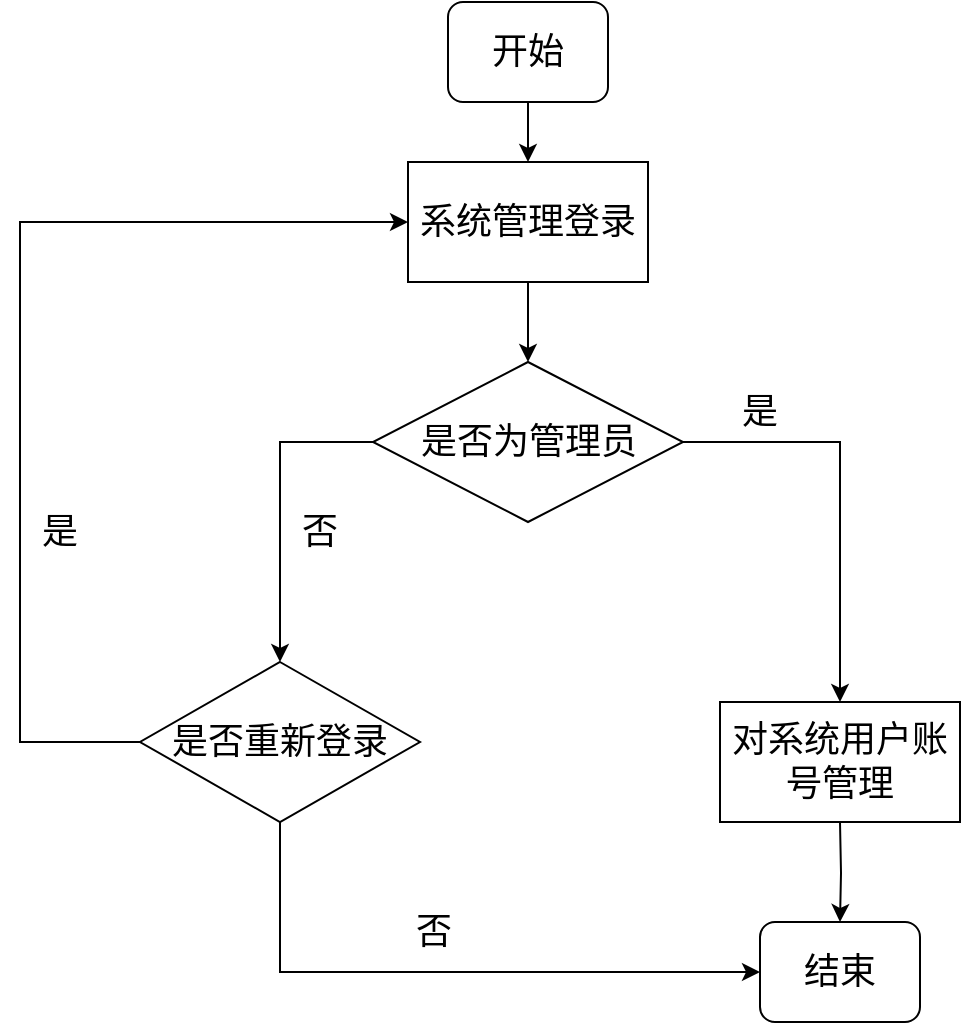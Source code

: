 <mxfile version="15.4.1" type="github">
  <diagram id="lZQxwI-y2GjDnsMBc-3T" name="Page-1">
    <mxGraphModel dx="1038" dy="547" grid="1" gridSize="10" guides="1" tooltips="1" connect="1" arrows="1" fold="1" page="1" pageScale="1" pageWidth="827" pageHeight="1169" math="0" shadow="0">
      <root>
        <mxCell id="0" />
        <mxCell id="1" parent="0" />
        <mxCell id="2OkgCC5kkeYmVZjb-TXa-1" value="&lt;font style=&quot;font-size: 18px&quot;&gt;开始&lt;/font&gt;" style="rounded=1;whiteSpace=wrap;html=1;" vertex="1" parent="1">
          <mxGeometry x="334" y="90" width="80" height="50" as="geometry" />
        </mxCell>
        <mxCell id="2OkgCC5kkeYmVZjb-TXa-3" value="结束" style="rounded=1;whiteSpace=wrap;html=1;fontSize=18;" vertex="1" parent="1">
          <mxGeometry x="490" y="550" width="80" height="50" as="geometry" />
        </mxCell>
        <mxCell id="2OkgCC5kkeYmVZjb-TXa-4" value="系统管理登录" style="rounded=0;whiteSpace=wrap;html=1;fontSize=18;" vertex="1" parent="1">
          <mxGeometry x="314" y="170" width="120" height="60" as="geometry" />
        </mxCell>
        <mxCell id="2OkgCC5kkeYmVZjb-TXa-6" value="&lt;span&gt;是否为管理员&lt;/span&gt;" style="rhombus;whiteSpace=wrap;html=1;fontSize=18;" vertex="1" parent="1">
          <mxGeometry x="296.5" y="270" width="155" height="80" as="geometry" />
        </mxCell>
        <mxCell id="2OkgCC5kkeYmVZjb-TXa-9" value="对系统用户账号管理" style="rounded=0;whiteSpace=wrap;html=1;fontSize=18;" vertex="1" parent="1">
          <mxGeometry x="470" y="440" width="120" height="60" as="geometry" />
        </mxCell>
        <mxCell id="2OkgCC5kkeYmVZjb-TXa-10" value="是否重新登录" style="rhombus;whiteSpace=wrap;html=1;fontSize=18;" vertex="1" parent="1">
          <mxGeometry x="180" y="420" width="140" height="80" as="geometry" />
        </mxCell>
        <mxCell id="2OkgCC5kkeYmVZjb-TXa-11" value="" style="endArrow=classic;html=1;rounded=0;fontSize=18;edgeStyle=orthogonalEdgeStyle;exitX=1;exitY=0.5;exitDx=0;exitDy=0;" edge="1" parent="1" source="2OkgCC5kkeYmVZjb-TXa-6" target="2OkgCC5kkeYmVZjb-TXa-9">
          <mxGeometry width="50" height="50" relative="1" as="geometry">
            <mxPoint x="500" y="350" as="sourcePoint" />
            <mxPoint x="550" y="410" as="targetPoint" />
            <Array as="points">
              <mxPoint x="530" y="310" />
            </Array>
          </mxGeometry>
        </mxCell>
        <mxCell id="2OkgCC5kkeYmVZjb-TXa-13" value="" style="endArrow=classic;html=1;rounded=0;fontSize=18;edgeStyle=orthogonalEdgeStyle;exitX=0;exitY=0.5;exitDx=0;exitDy=0;" edge="1" parent="1" source="2OkgCC5kkeYmVZjb-TXa-6">
          <mxGeometry width="50" height="50" relative="1" as="geometry">
            <mxPoint x="210" y="310" as="sourcePoint" />
            <mxPoint x="250" y="420" as="targetPoint" />
            <Array as="points">
              <mxPoint x="250" y="310" />
            </Array>
          </mxGeometry>
        </mxCell>
        <mxCell id="2OkgCC5kkeYmVZjb-TXa-15" value="" style="endArrow=classic;html=1;rounded=0;fontSize=18;edgeStyle=orthogonalEdgeStyle;exitX=0.5;exitY=1;exitDx=0;exitDy=0;entryX=0;entryY=0.5;entryDx=0;entryDy=0;" edge="1" parent="1" source="2OkgCC5kkeYmVZjb-TXa-10" target="2OkgCC5kkeYmVZjb-TXa-3">
          <mxGeometry width="50" height="50" relative="1" as="geometry">
            <mxPoint x="390" y="380" as="sourcePoint" />
            <mxPoint x="440" y="330" as="targetPoint" />
            <Array as="points">
              <mxPoint x="250" y="575" />
            </Array>
          </mxGeometry>
        </mxCell>
        <mxCell id="2OkgCC5kkeYmVZjb-TXa-17" value="" style="endArrow=classic;html=1;rounded=0;fontSize=18;edgeStyle=orthogonalEdgeStyle;entryX=0;entryY=0.5;entryDx=0;entryDy=0;exitX=0;exitY=0.5;exitDx=0;exitDy=0;" edge="1" parent="1" source="2OkgCC5kkeYmVZjb-TXa-10" target="2OkgCC5kkeYmVZjb-TXa-4">
          <mxGeometry width="50" height="50" relative="1" as="geometry">
            <mxPoint x="70" y="250" as="sourcePoint" />
            <mxPoint x="120" y="200" as="targetPoint" />
            <Array as="points">
              <mxPoint x="120" y="460" />
              <mxPoint x="120" y="200" />
            </Array>
          </mxGeometry>
        </mxCell>
        <mxCell id="2OkgCC5kkeYmVZjb-TXa-18" value="" style="endArrow=classic;html=1;rounded=0;fontSize=18;edgeStyle=orthogonalEdgeStyle;entryX=0.5;entryY=0;entryDx=0;entryDy=0;" edge="1" parent="1" target="2OkgCC5kkeYmVZjb-TXa-6">
          <mxGeometry width="50" height="50" relative="1" as="geometry">
            <mxPoint x="370" y="230" as="sourcePoint" />
            <mxPoint x="420" y="180" as="targetPoint" />
            <Array as="points">
              <mxPoint x="374" y="230" />
            </Array>
          </mxGeometry>
        </mxCell>
        <mxCell id="2OkgCC5kkeYmVZjb-TXa-19" value="" style="endArrow=classic;html=1;rounded=0;fontSize=18;edgeStyle=orthogonalEdgeStyle;entryX=0.5;entryY=0;entryDx=0;entryDy=0;" edge="1" parent="1" target="2OkgCC5kkeYmVZjb-TXa-4">
          <mxGeometry width="50" height="50" relative="1" as="geometry">
            <mxPoint x="374" y="140" as="sourcePoint" />
            <mxPoint x="399" y="90" as="targetPoint" />
            <Array as="points">
              <mxPoint x="374" y="140" />
            </Array>
          </mxGeometry>
        </mxCell>
        <mxCell id="2OkgCC5kkeYmVZjb-TXa-20" value="" style="endArrow=classic;html=1;rounded=0;fontSize=18;edgeStyle=orthogonalEdgeStyle;entryX=0.5;entryY=0;entryDx=0;entryDy=0;" edge="1" parent="1" target="2OkgCC5kkeYmVZjb-TXa-3">
          <mxGeometry width="50" height="50" relative="1" as="geometry">
            <mxPoint x="530" y="500" as="sourcePoint" />
            <mxPoint x="440" y="330" as="targetPoint" />
          </mxGeometry>
        </mxCell>
        <mxCell id="2OkgCC5kkeYmVZjb-TXa-21" value="否" style="text;html=1;strokeColor=none;fillColor=none;align=center;verticalAlign=middle;whiteSpace=wrap;rounded=0;fontSize=18;" vertex="1" parent="1">
          <mxGeometry x="240" y="340" width="60" height="30" as="geometry" />
        </mxCell>
        <mxCell id="2OkgCC5kkeYmVZjb-TXa-22" value="是" style="text;html=1;strokeColor=none;fillColor=none;align=center;verticalAlign=middle;whiteSpace=wrap;rounded=0;fontSize=18;" vertex="1" parent="1">
          <mxGeometry x="460" y="280" width="60" height="30" as="geometry" />
        </mxCell>
        <mxCell id="2OkgCC5kkeYmVZjb-TXa-23" value="是" style="text;html=1;strokeColor=none;fillColor=none;align=center;verticalAlign=middle;whiteSpace=wrap;rounded=0;fontSize=18;" vertex="1" parent="1">
          <mxGeometry x="110" y="340" width="60" height="30" as="geometry" />
        </mxCell>
        <mxCell id="2OkgCC5kkeYmVZjb-TXa-24" value="否" style="text;html=1;strokeColor=none;fillColor=none;align=center;verticalAlign=middle;whiteSpace=wrap;rounded=0;fontSize=18;" vertex="1" parent="1">
          <mxGeometry x="296.5" y="540" width="60" height="30" as="geometry" />
        </mxCell>
      </root>
    </mxGraphModel>
  </diagram>
</mxfile>
